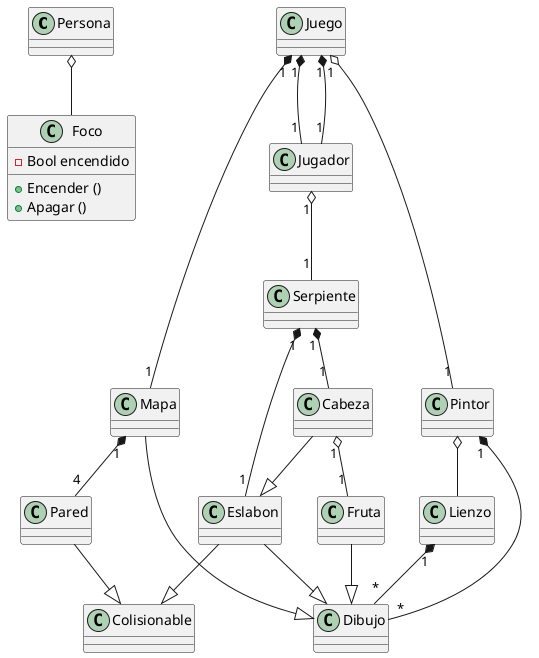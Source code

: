 @startuml Diagrama
class Persona
class Foco
{
    - Bool encendido 
    + Encender ()
    + Apagar ()
}
Persona o-- Foco

class Juego
class Mapa
class Jugador 
class Serpiente
class Eslabon
class Cabeza
class Fruta
class Colisionable

Juego "1" *-- "1" Jugador
Juego "1" *-- "1" Mapa

Juego "1" *-- "1" Jugador
Jugador "1" o-- "1" Serpiente
Serpiente "1" *-- "1" Eslabon
Serpiente "1" *-- "1" Cabeza
Cabeza --|> Eslabon
Cabeza "1" o-- "1" Fruta
Eslabon --|> Colisionable

Pared --|> Colisionable
Mapa "1" *-- "4" Pared

class Dibujo
class Lienzo
class Pintor

Lienzo "1" *-- "*" Dibujo
Pintor "1" *-- "*" Dibujo 
Pintor o-- Lienzo 

Eslabon --|>Dibujo
Fruta --|> Dibujo
Mapa --|> Dibujo 

Juego "1" o-- "1" Pintor


@enduml


